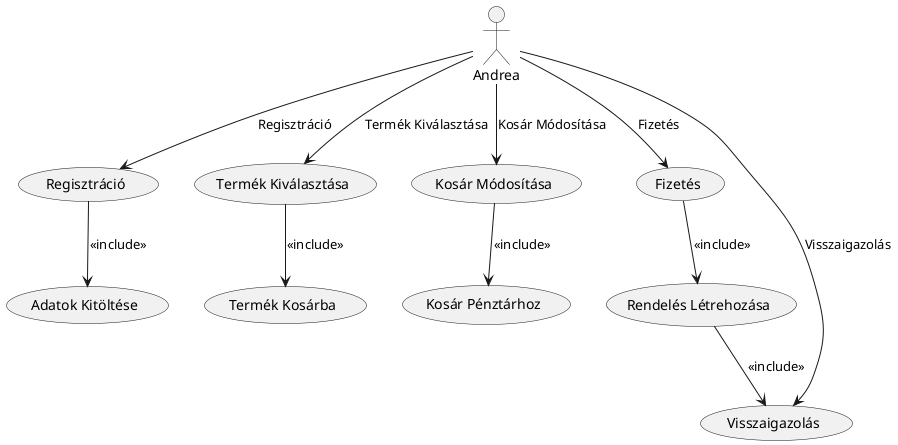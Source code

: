 @startuml

actor User as "Andrea"

User --> (Regisztráció) : Regisztráció
User --> (Termék Kiválasztása) : Termék Kiválasztása
User --> (Kosár Módosítása) : Kosár Módosítása
User --> (Fizetés) : Fizetés
User --> (Visszaigazolás) : Visszaigazolás

(Regisztráció) --> (Adatok Kitöltése) : <<include>>
(Termék Kiválasztása) --> (Termék Kosárba) : <<include>>
(Kosár Módosítása) --> (Kosár Pénztárhoz) : <<include>>
(Fizetés) --> (Rendelés Létrehozása) : <<include>>
(Rendelés Létrehozása) --> (Visszaigazolás) : <<include>>

@enduml

